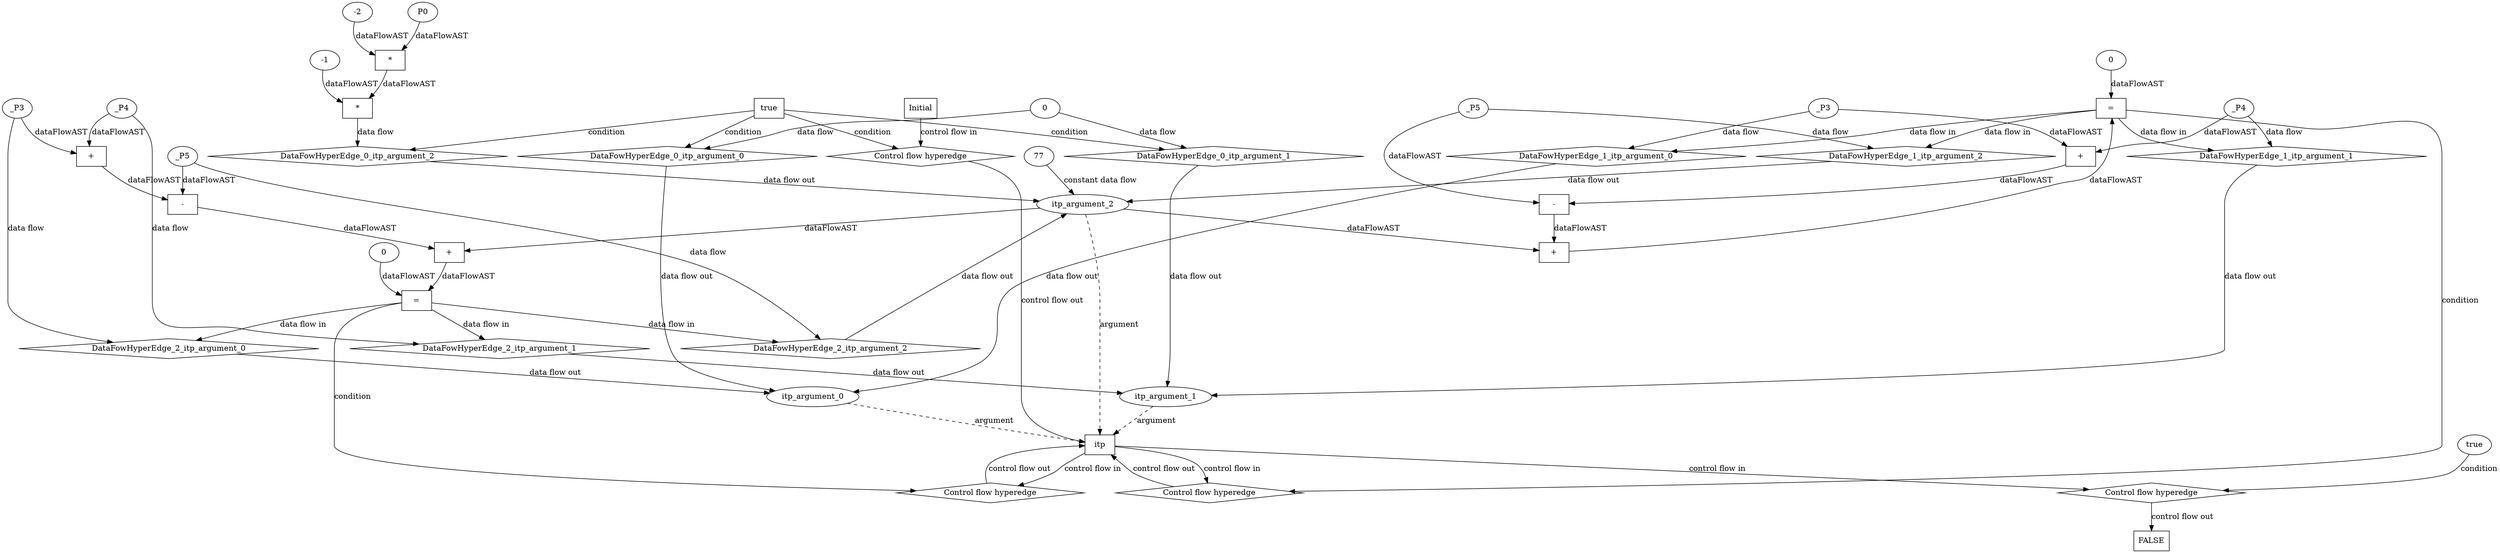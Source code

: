 digraph dag {
"itp" [label="itp" nodeName="itp" class=cfn  shape="rect"];
FALSE [label="FALSE" nodeName=FALSE class=cfn  shape="rect"];
Initial [label="Initial" nodeName=Initial class=cfn  shape="rect"];
ControlFowHyperEdge_0 [label="Control flow hyperedge" nodeName=ControlFowHyperEdge_0 class=controlFlowHyperEdge shape="diamond"];
"Initial" -> ControlFowHyperEdge_0 [label="control flow in"]
ControlFowHyperEdge_0 -> "itp" [label="control flow out"]
ControlFowHyperEdge_1 [label="Control flow hyperedge" nodeName=ControlFowHyperEdge_1 class=controlFlowHyperEdge shape="diamond"];
"itp" -> ControlFowHyperEdge_1 [label="control flow in"]
ControlFowHyperEdge_1 -> "itp" [label="control flow out"]
ControlFowHyperEdge_2 [label="Control flow hyperedge" nodeName=ControlFowHyperEdge_2 class=controlFlowHyperEdge shape="diamond"];
"itp" -> ControlFowHyperEdge_2 [label="control flow in"]
ControlFowHyperEdge_2 -> "itp" [label="control flow out"]
ControlFowHyperEdge_3 [label="Control flow hyperedge" nodeName=ControlFowHyperEdge_3 class=controlFlowHyperEdge shape="diamond"];
"itp" -> ControlFowHyperEdge_3 [label="control flow in"]
ControlFowHyperEdge_3 -> "FALSE" [label="control flow out"]
"itp_argument_0" [label="itp_argument_0" nodeName=argument0 class=argument  head="itp" shape="oval"];
"itp_argument_0" -> "itp"[label="argument" style="dashed"]
"itp_argument_1" [label="itp_argument_1" nodeName=argument1 class=argument  head="itp" shape="oval"];
"itp_argument_1" -> "itp"[label="argument" style="dashed"]
"itp_argument_2" [label="itp_argument_2" nodeName=argument2 class=argument  head="itp" shape="oval"];
"itp_argument_2" -> "itp"[label="argument" style="dashed"]

"true_0" [label="true" nodeName="true_0" class=true shape="rect"];
"true_0" -> "ControlFowHyperEdge_0" [label="condition"];
"xxxitp___Initial_0xxxdataFlow_0_node_0" [label="0" nodeName="xxxitp___Initial_0xxxdataFlow_0_node_0" class=Literal ];

"xxxitp___Initial_0xxxdataFlow_0_node_0" -> "DataFowHyperEdge_0_itp_argument_0" [label="data flow"];

"xxxitp___Initial_0xxxdataFlow_0_node_0" -> "DataFowHyperEdge_0_itp_argument_1" [label="data flow"];
"xxxitp___Initial_0xxxdataFlow2_node_0" [label="*" nodeName="xxxitp___Initial_0xxxdataFlow2_node_0" class=Operator  shape="rect"];
"xxxitp___Initial_0xxxdataFlow2_node_1" [label="-1" nodeName="xxxitp___Initial_0xxxdataFlow2_node_1" class=Coeff ];
"xxxitp___Initial_0xxxdataFlow2_node_2" [label="*" nodeName="xxxitp___Initial_0xxxdataFlow2_node_2" class=Operator  shape="rect"];
"xxxitp___Initial_0xxxdataFlow2_node_3" [label="-2" nodeName="xxxitp___Initial_0xxxdataFlow2_node_3" class=Coeff ];
"xxxitp___Initial_0xxxdataFlow2_node_4" [label="P0" nodeName="xxxitp___Initial_0xxxdataFlow2_node_4" class=Constant ];
"xxxitp___Initial_0xxxdataFlow2_node_1" -> "xxxitp___Initial_0xxxdataFlow2_node_0"[label="dataFlowAST"]
"xxxitp___Initial_0xxxdataFlow2_node_2" -> "xxxitp___Initial_0xxxdataFlow2_node_0"[label="dataFlowAST"]
"xxxitp___Initial_0xxxdataFlow2_node_4" -> "xxxitp___Initial_0xxxdataFlow2_node_2"[label="dataFlowAST"]
"xxxitp___Initial_0xxxdataFlow2_node_3" -> "xxxitp___Initial_0xxxdataFlow2_node_2"[label="dataFlowAST"]

"xxxitp___Initial_0xxxdataFlow2_node_0" -> "DataFowHyperEdge_0_itp_argument_2" [label="data flow"];
"xxxitp___itp_1xxxguard_0_node_0" [label="=" nodeName="xxxitp___itp_1xxxguard_0_node_0" class=Operator  shape="rect"];
"xxxitp___itp_1xxxguard_0_node_1" [label="+" nodeName="xxxitp___itp_1xxxguard_0_node_1" class= Operator shape="rect"];
"xxxitp___itp_1xxxguard_0_node_3" [label="-" nodeName="xxxitp___itp_1xxxguard_0_node_3" class= Operator shape="rect"];
"xxxitp___itp_1xxxguard_0_node_4" [label="+" nodeName="xxxitp___itp_1xxxguard_0_node_4" class= Operator shape="rect"];
"xxxitp___itp_1xxxguard_0_node_8" [label="0" nodeName="xxxitp___itp_1xxxguard_0_node_8" class=Literal ];
"xxxitp___itp_1xxxguard_0_node_1" -> "xxxitp___itp_1xxxguard_0_node_0"[label="dataFlowAST"]
"xxxitp___itp_1xxxguard_0_node_8" -> "xxxitp___itp_1xxxguard_0_node_0"[label="dataFlowAST"]
"itp_argument_2" -> "xxxitp___itp_1xxxguard_0_node_1"[label="dataFlowAST"]
"xxxitp___itp_1xxxguard_0_node_3" -> "xxxitp___itp_1xxxguard_0_node_1"[label="dataFlowAST"]
"xxxitp___itp_1xxxguard_0_node_4" -> "xxxitp___itp_1xxxguard_0_node_3"[label="dataFlowAST"]
"xxxitp___itp_1xxxdataFlow2_node_0" -> "xxxitp___itp_1xxxguard_0_node_3"[label="dataFlowAST"]
"xxxitp___itp_1xxxdataFlow1_node_0" -> "xxxitp___itp_1xxxguard_0_node_4"[label="dataFlowAST"]
"xxxitp___itp_1xxxdataFlow_0_node_0" -> "xxxitp___itp_1xxxguard_0_node_4"[label="dataFlowAST"]

"xxxitp___itp_1xxxguard_0_node_0" -> "ControlFowHyperEdge_1" [label="condition"];
"xxxitp___itp_1xxxdataFlow_0_node_0" [label="_P3" nodeName="xxxitp___itp_1xxxdataFlow_0_node_0" class=Constant ];

"xxxitp___itp_1xxxdataFlow_0_node_0" -> "DataFowHyperEdge_1_itp_argument_0" [label="data flow"];
"xxxitp___itp_1xxxdataFlow1_node_0" [label="_P4" nodeName="xxxitp___itp_1xxxdataFlow1_node_0" class=Constant ];

"xxxitp___itp_1xxxdataFlow1_node_0" -> "DataFowHyperEdge_1_itp_argument_1" [label="data flow"];
"xxxitp___itp_1xxxdataFlow2_node_0" [label="_P5" nodeName="xxxitp___itp_1xxxdataFlow2_node_0" class=Constant ];

"xxxitp___itp_1xxxdataFlow2_node_0" -> "DataFowHyperEdge_1_itp_argument_2" [label="data flow"];
"xxxitp___itp_2xxxguard_0_node_0" [label="=" nodeName="xxxitp___itp_2xxxguard_0_node_0" class=Operator  shape="rect"];
"xxxitp___itp_2xxxguard_0_node_1" [label="+" nodeName="xxxitp___itp_2xxxguard_0_node_1" class= Operator shape="rect"];
"xxxitp___itp_2xxxguard_0_node_3" [label="-" nodeName="xxxitp___itp_2xxxguard_0_node_3" class= Operator shape="rect"];
"xxxitp___itp_2xxxguard_0_node_4" [label="+" nodeName="xxxitp___itp_2xxxguard_0_node_4" class= Operator shape="rect"];
"xxxitp___itp_2xxxguard_0_node_8" [label="0" nodeName="xxxitp___itp_2xxxguard_0_node_8" class=Literal ];
"xxxitp___itp_2xxxguard_0_node_1" -> "xxxitp___itp_2xxxguard_0_node_0"[label="dataFlowAST"]
"xxxitp___itp_2xxxguard_0_node_8" -> "xxxitp___itp_2xxxguard_0_node_0"[label="dataFlowAST"]
"itp_argument_2" -> "xxxitp___itp_2xxxguard_0_node_1"[label="dataFlowAST"]
"xxxitp___itp_2xxxguard_0_node_3" -> "xxxitp___itp_2xxxguard_0_node_1"[label="dataFlowAST"]
"xxxitp___itp_2xxxguard_0_node_4" -> "xxxitp___itp_2xxxguard_0_node_3"[label="dataFlowAST"]
"xxxitp___itp_2xxxdataFlow2_node_0" -> "xxxitp___itp_2xxxguard_0_node_3"[label="dataFlowAST"]
"xxxitp___itp_2xxxdataFlow1_node_0" -> "xxxitp___itp_2xxxguard_0_node_4"[label="dataFlowAST"]
"xxxitp___itp_2xxxdataFlow_0_node_0" -> "xxxitp___itp_2xxxguard_0_node_4"[label="dataFlowAST"]

"xxxitp___itp_2xxxguard_0_node_0" -> "ControlFowHyperEdge_2" [label="condition"];
"xxxitp___itp_2xxxdataFlow_0_node_0" [label="_P3" nodeName="xxxitp___itp_2xxxdataFlow_0_node_0" class=Constant ];

"xxxitp___itp_2xxxdataFlow_0_node_0" -> "DataFowHyperEdge_2_itp_argument_0" [label="data flow"];
"xxxitp___itp_2xxxdataFlow1_node_0" [label="_P4" nodeName="xxxitp___itp_2xxxdataFlow1_node_0" class=Constant ];

"xxxitp___itp_2xxxdataFlow1_node_0" -> "DataFowHyperEdge_2_itp_argument_1" [label="data flow"];
"xxxitp___itp_2xxxdataFlow2_node_0" [label="_P5" nodeName="xxxitp___itp_2xxxdataFlow2_node_0" class=Constant ];

"xxxitp___itp_2xxxdataFlow2_node_0" -> "DataFowHyperEdge_2_itp_argument_2" [label="data flow"];
"xxxFALSE___itp_3xxxguard_0_node_0" [label="true" nodeName="xxxFALSE___itp_3xxxguard_0_node_0" class=BoolValue ];

"xxxFALSE___itp_3xxxguard_0_node_0" -> "ControlFowHyperEdge_3" [label="condition"];
"DataFowHyperEdge_0_itp_argument_0" [label="DataFowHyperEdge_0_itp_argument_0" nodeName="DataFowHyperEdge_0_itp_argument_0" class=DataFlowHyperedge shape="diamond"];
"DataFowHyperEdge_0_itp_argument_0" -> "itp_argument_0"[label="data flow out"]
"true_0" -> "DataFowHyperEdge_0_itp_argument_0" [label="condition"];
"DataFowHyperEdge_0_itp_argument_1" [label="DataFowHyperEdge_0_itp_argument_1" nodeName="DataFowHyperEdge_0_itp_argument_1" class=DataFlowHyperedge shape="diamond"];
"DataFowHyperEdge_0_itp_argument_1" -> "itp_argument_1"[label="data flow out"]
"true_0" -> "DataFowHyperEdge_0_itp_argument_1" [label="condition"];
"DataFowHyperEdge_0_itp_argument_2" [label="DataFowHyperEdge_0_itp_argument_2" nodeName="DataFowHyperEdge_0_itp_argument_2" class=DataFlowHyperedge shape="diamond"];
"DataFowHyperEdge_0_itp_argument_2" -> "itp_argument_2"[label="data flow out"]
"true_0" -> "DataFowHyperEdge_0_itp_argument_2" [label="condition"];
"DataFowHyperEdge_1_itp_argument_0" [label="DataFowHyperEdge_1_itp_argument_0" nodeName="DataFowHyperEdge_1_itp_argument_0" class=DataFlowHyperedge shape="diamond"];
"DataFowHyperEdge_1_itp_argument_0" -> "itp_argument_0"[label="data flow out"]
"xxxitp___itp_1xxxguard_0_node_0" -> "DataFowHyperEdge_1_itp_argument_0"[label="data flow in"]
"DataFowHyperEdge_1_itp_argument_1" [label="DataFowHyperEdge_1_itp_argument_1" nodeName="DataFowHyperEdge_1_itp_argument_1" class=DataFlowHyperedge shape="diamond"];
"DataFowHyperEdge_1_itp_argument_1" -> "itp_argument_1"[label="data flow out"]
"xxxitp___itp_1xxxguard_0_node_0" -> "DataFowHyperEdge_1_itp_argument_1"[label="data flow in"]
"DataFowHyperEdge_1_itp_argument_2" [label="DataFowHyperEdge_1_itp_argument_2" nodeName="DataFowHyperEdge_1_itp_argument_2" class=DataFlowHyperedge shape="diamond"];
"DataFowHyperEdge_1_itp_argument_2" -> "itp_argument_2"[label="data flow out"]
"xxxitp___itp_1xxxguard_0_node_0" -> "DataFowHyperEdge_1_itp_argument_2"[label="data flow in"]
"DataFowHyperEdge_2_itp_argument_0" [label="DataFowHyperEdge_2_itp_argument_0" nodeName="DataFowHyperEdge_2_itp_argument_0" class=DataFlowHyperedge shape="diamond"];
"DataFowHyperEdge_2_itp_argument_0" -> "itp_argument_0"[label="data flow out"]
"xxxitp___itp_2xxxguard_0_node_0" -> "DataFowHyperEdge_2_itp_argument_0"[label="data flow in"]
"DataFowHyperEdge_2_itp_argument_1" [label="DataFowHyperEdge_2_itp_argument_1" nodeName="DataFowHyperEdge_2_itp_argument_1" class=DataFlowHyperedge shape="diamond"];
"DataFowHyperEdge_2_itp_argument_1" -> "itp_argument_1"[label="data flow out"]
"xxxitp___itp_2xxxguard_0_node_0" -> "DataFowHyperEdge_2_itp_argument_1"[label="data flow in"]
"DataFowHyperEdge_2_itp_argument_2" [label="DataFowHyperEdge_2_itp_argument_2" nodeName="DataFowHyperEdge_2_itp_argument_2" class=DataFlowHyperedge shape="diamond"];
"DataFowHyperEdge_2_itp_argument_2" -> "itp_argument_2"[label="data flow out"]
"xxxitp___itp_2xxxguard_0_node_0" -> "DataFowHyperEdge_2_itp_argument_2"[label="data flow in"]
"xxxFALSE___itp_3xxxitp_argument_2_constant_77" [label="77" nodeName="xxxFALSE___itp_3xxxitp_argument_2_constant_77" class=Constant];
"xxxFALSE___itp_3xxxitp_argument_2_constant_77" -> "itp_argument_2" [label="constant data flow"];




}
